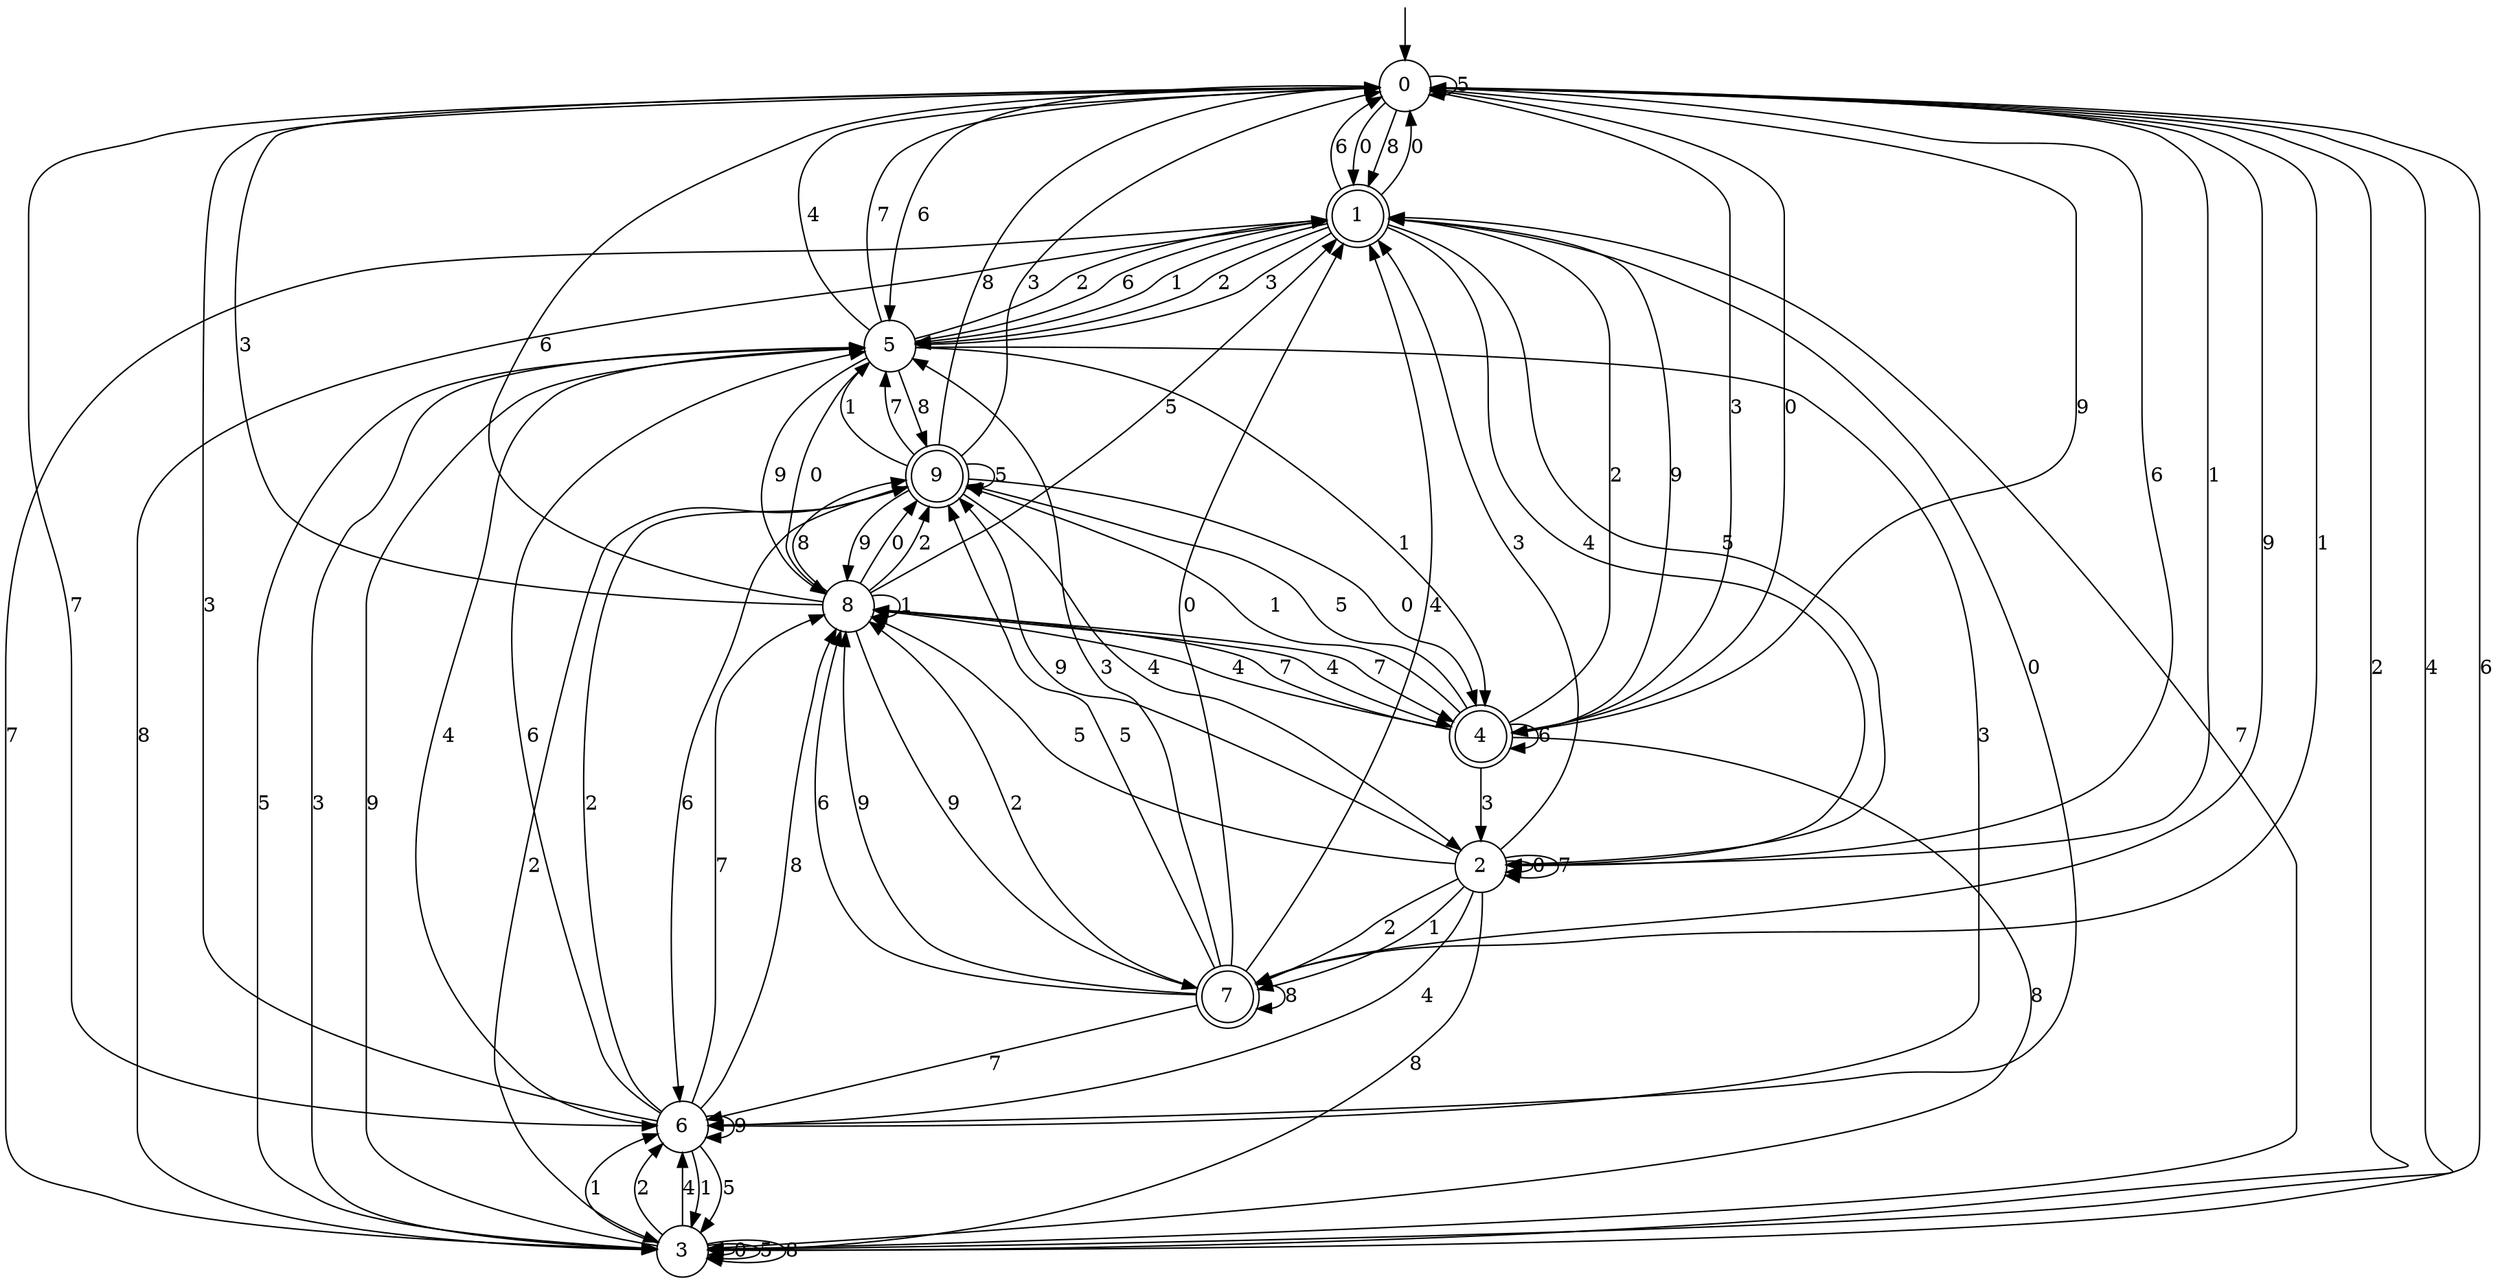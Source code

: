 digraph g {

	s0 [shape="circle" label="0"];
	s1 [shape="doublecircle" label="1"];
	s2 [shape="circle" label="2"];
	s3 [shape="circle" label="3"];
	s4 [shape="doublecircle" label="4"];
	s5 [shape="circle" label="5"];
	s6 [shape="circle" label="6"];
	s7 [shape="doublecircle" label="7"];
	s8 [shape="circle" label="8"];
	s9 [shape="doublecircle" label="9"];
	s0 -> s1 [label="0"];
	s0 -> s2 [label="1"];
	s0 -> s3 [label="2"];
	s0 -> s4 [label="3"];
	s0 -> s3 [label="4"];
	s0 -> s0 [label="5"];
	s0 -> s5 [label="6"];
	s0 -> s6 [label="7"];
	s0 -> s1 [label="8"];
	s0 -> s7 [label="9"];
	s1 -> s0 [label="0"];
	s1 -> s5 [label="1"];
	s1 -> s5 [label="2"];
	s1 -> s5 [label="3"];
	s1 -> s2 [label="4"];
	s1 -> s2 [label="5"];
	s1 -> s0 [label="6"];
	s1 -> s3 [label="7"];
	s1 -> s3 [label="8"];
	s1 -> s4 [label="9"];
	s2 -> s2 [label="0"];
	s2 -> s7 [label="1"];
	s2 -> s7 [label="2"];
	s2 -> s1 [label="3"];
	s2 -> s6 [label="4"];
	s2 -> s8 [label="5"];
	s2 -> s0 [label="6"];
	s2 -> s2 [label="7"];
	s2 -> s3 [label="8"];
	s2 -> s9 [label="9"];
	s3 -> s3 [label="0"];
	s3 -> s6 [label="1"];
	s3 -> s6 [label="2"];
	s3 -> s5 [label="3"];
	s3 -> s6 [label="4"];
	s3 -> s3 [label="5"];
	s3 -> s0 [label="6"];
	s3 -> s1 [label="7"];
	s3 -> s3 [label="8"];
	s3 -> s5 [label="9"];
	s4 -> s0 [label="0"];
	s4 -> s9 [label="1"];
	s4 -> s1 [label="2"];
	s4 -> s2 [label="3"];
	s4 -> s8 [label="4"];
	s4 -> s9 [label="5"];
	s4 -> s4 [label="6"];
	s4 -> s8 [label="7"];
	s4 -> s3 [label="8"];
	s4 -> s0 [label="9"];
	s5 -> s8 [label="0"];
	s5 -> s4 [label="1"];
	s5 -> s1 [label="2"];
	s5 -> s6 [label="3"];
	s5 -> s0 [label="4"];
	s5 -> s3 [label="5"];
	s5 -> s1 [label="6"];
	s5 -> s0 [label="7"];
	s5 -> s9 [label="8"];
	s5 -> s8 [label="9"];
	s6 -> s1 [label="0"];
	s6 -> s3 [label="1"];
	s6 -> s9 [label="2"];
	s6 -> s0 [label="3"];
	s6 -> s5 [label="4"];
	s6 -> s3 [label="5"];
	s6 -> s5 [label="6"];
	s6 -> s8 [label="7"];
	s6 -> s8 [label="8"];
	s6 -> s6 [label="9"];
	s7 -> s1 [label="0"];
	s7 -> s0 [label="1"];
	s7 -> s8 [label="2"];
	s7 -> s5 [label="3"];
	s7 -> s1 [label="4"];
	s7 -> s9 [label="5"];
	s7 -> s8 [label="6"];
	s7 -> s6 [label="7"];
	s7 -> s7 [label="8"];
	s7 -> s8 [label="9"];
	s8 -> s9 [label="0"];
	s8 -> s8 [label="1"];
	s8 -> s9 [label="2"];
	s8 -> s0 [label="3"];
	s8 -> s4 [label="4"];
	s8 -> s1 [label="5"];
	s8 -> s0 [label="6"];
	s8 -> s4 [label="7"];
	s8 -> s9 [label="8"];
	s8 -> s7 [label="9"];
	s9 -> s4 [label="0"];
	s9 -> s5 [label="1"];
	s9 -> s3 [label="2"];
	s9 -> s0 [label="3"];
	s9 -> s2 [label="4"];
	s9 -> s9 [label="5"];
	s9 -> s6 [label="6"];
	s9 -> s5 [label="7"];
	s9 -> s0 [label="8"];
	s9 -> s8 [label="9"];

__start0 [label="" shape="none" width="0" height="0"];
__start0 -> s0;

}
